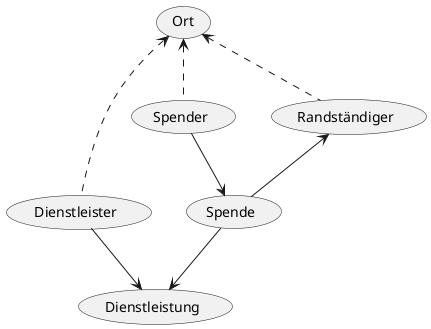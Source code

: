 @startuml

(Dienstleister) --> (Dienstleistung)
(Spender) --> (Spende)
(Randständiger) <-- (Spende)
(Spende) --> (Dienstleistung)

(Dienstleister) .up.> (Ort)
(Randständiger) .up.> (Ort)
(Spender) .up.> (Ort)

@enduml
